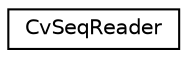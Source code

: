 digraph "Graphical Class Hierarchy"
{
 // LATEX_PDF_SIZE
  edge [fontname="Helvetica",fontsize="10",labelfontname="Helvetica",labelfontsize="10"];
  node [fontname="Helvetica",fontsize="10",shape=record];
  rankdir="LR";
  Node0 [label="CvSeqReader",height=0.2,width=0.4,color="black", fillcolor="white", style="filled",URL="$struct_cv_seq_reader.html",tooltip=" "];
}
